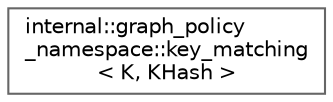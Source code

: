 digraph "类继承关系图"
{
 // LATEX_PDF_SIZE
  bgcolor="transparent";
  edge [fontname=Helvetica,fontsize=10,labelfontname=Helvetica,labelfontsize=10];
  node [fontname=Helvetica,fontsize=10,shape=box,height=0.2,width=0.4];
  rankdir="LR";
  Node0 [id="Node000000",label="internal::graph_policy\l_namespace::key_matching\l\< K, KHash \>",height=0.2,width=0.4,color="grey40", fillcolor="white", style="filled",URL="$structinternal_1_1graph__policy__namespace_1_1key__matching.html",tooltip="field of type K being used for matching."];
}
